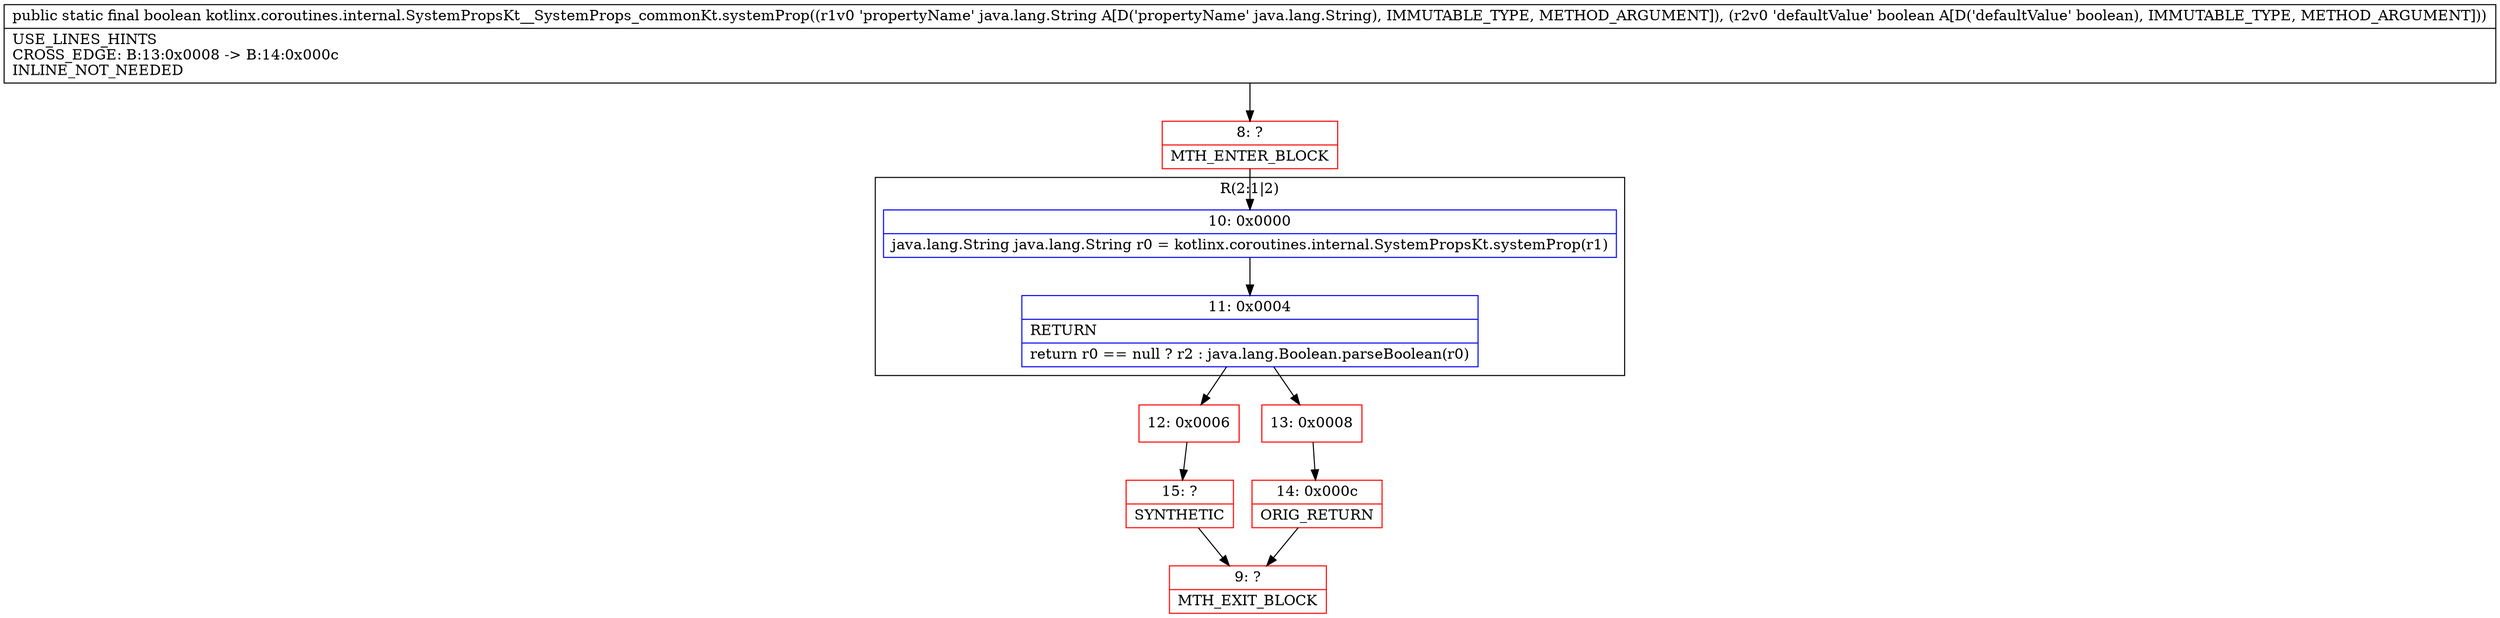 digraph "CFG forkotlinx.coroutines.internal.SystemPropsKt__SystemProps_commonKt.systemProp(Ljava\/lang\/String;Z)Z" {
subgraph cluster_Region_1240259731 {
label = "R(2:1|2)";
node [shape=record,color=blue];
Node_10 [shape=record,label="{10\:\ 0x0000|java.lang.String java.lang.String r0 = kotlinx.coroutines.internal.SystemPropsKt.systemProp(r1)\l}"];
Node_11 [shape=record,label="{11\:\ 0x0004|RETURN\l|return r0 == null ? r2 : java.lang.Boolean.parseBoolean(r0)\l}"];
}
Node_8 [shape=record,color=red,label="{8\:\ ?|MTH_ENTER_BLOCK\l}"];
Node_12 [shape=record,color=red,label="{12\:\ 0x0006}"];
Node_15 [shape=record,color=red,label="{15\:\ ?|SYNTHETIC\l}"];
Node_9 [shape=record,color=red,label="{9\:\ ?|MTH_EXIT_BLOCK\l}"];
Node_13 [shape=record,color=red,label="{13\:\ 0x0008}"];
Node_14 [shape=record,color=red,label="{14\:\ 0x000c|ORIG_RETURN\l}"];
MethodNode[shape=record,label="{public static final boolean kotlinx.coroutines.internal.SystemPropsKt__SystemProps_commonKt.systemProp((r1v0 'propertyName' java.lang.String A[D('propertyName' java.lang.String), IMMUTABLE_TYPE, METHOD_ARGUMENT]), (r2v0 'defaultValue' boolean A[D('defaultValue' boolean), IMMUTABLE_TYPE, METHOD_ARGUMENT]))  | USE_LINES_HINTS\lCROSS_EDGE: B:13:0x0008 \-\> B:14:0x000c\lINLINE_NOT_NEEDED\l}"];
MethodNode -> Node_8;Node_10 -> Node_11;
Node_11 -> Node_12;
Node_11 -> Node_13;
Node_8 -> Node_10;
Node_12 -> Node_15;
Node_15 -> Node_9;
Node_13 -> Node_14;
Node_14 -> Node_9;
}

